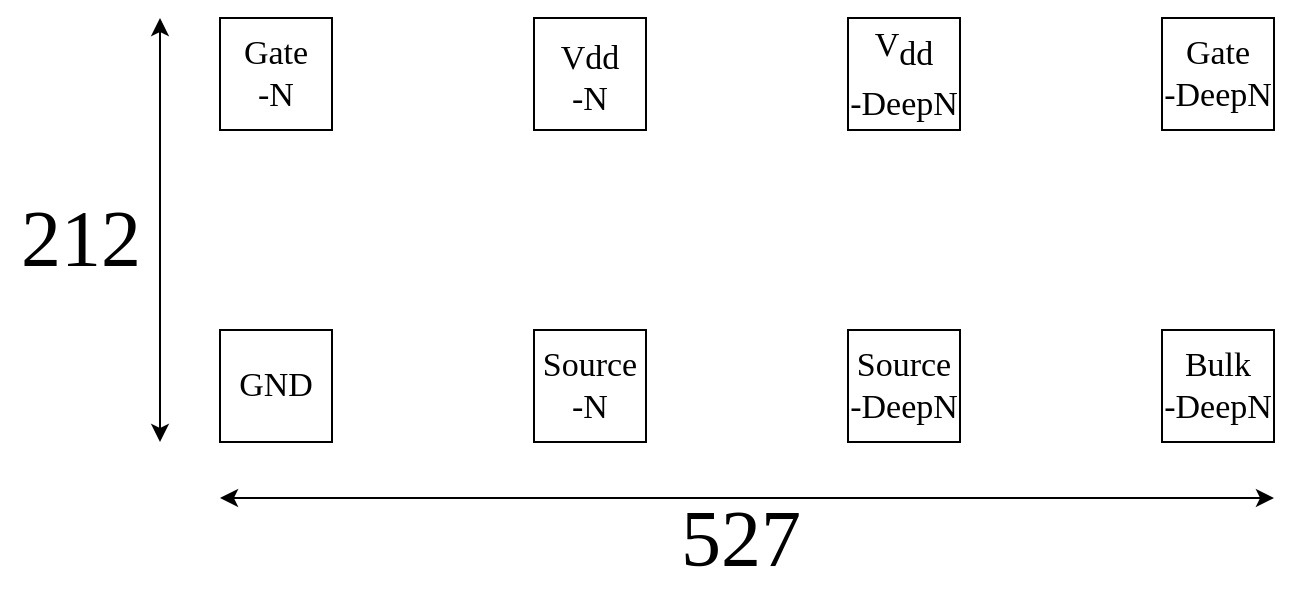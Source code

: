 <mxfile version="22.1.16" type="device">
  <diagram name="ページ1" id="2i0Sk9s0A50K2ItH0VlC">
    <mxGraphModel dx="683" dy="398" grid="1" gridSize="10" guides="1" tooltips="1" connect="1" arrows="1" fold="1" page="1" pageScale="1" pageWidth="1169" pageHeight="827" math="0" shadow="0">
      <root>
        <mxCell id="0" />
        <mxCell id="1" parent="0" />
        <mxCell id="2LnjV61zHKyYzhWALE6f-1" value="Gate&lt;br style=&quot;font-size: 17px;&quot;&gt;-N" style="rounded=0;whiteSpace=wrap;html=1;fontFamily=Times New Roman;fontSize=17;" parent="1" vertex="1">
          <mxGeometry x="200" y="200" width="56" height="56" as="geometry" />
        </mxCell>
        <mxCell id="2LnjV61zHKyYzhWALE6f-2" value="&lt;span style=&quot;font-size: 17px;&quot;&gt;&lt;sub style=&quot;font-size: 17px;&quot;&gt;Vdd&lt;br style=&quot;font-size: 17px;&quot;&gt;&lt;/sub&gt;-N&lt;/span&gt;" style="rounded=0;whiteSpace=wrap;html=1;fontFamily=Times New Roman;fontSize=17;" parent="1" vertex="1">
          <mxGeometry x="357" y="200" width="56" height="56" as="geometry" />
        </mxCell>
        <mxCell id="2LnjV61zHKyYzhWALE6f-3" value="V&lt;sub style=&quot;font-size: 17px;&quot;&gt;dd&lt;br style=&quot;font-size: 17px;&quot;&gt;-DeepN&lt;br style=&quot;font-size: 17px;&quot;&gt;&lt;/sub&gt;" style="rounded=0;whiteSpace=wrap;html=1;fontFamily=Times New Roman;fontSize=17;" parent="1" vertex="1">
          <mxGeometry x="514" y="200" width="56" height="56" as="geometry" />
        </mxCell>
        <mxCell id="2LnjV61zHKyYzhWALE6f-4" value="Gate&lt;br&gt;-DeepN" style="rounded=0;whiteSpace=wrap;html=1;fontFamily=Times New Roman;fontSize=17;" parent="1" vertex="1">
          <mxGeometry x="671" y="200" width="56" height="56" as="geometry" />
        </mxCell>
        <mxCell id="2LnjV61zHKyYzhWALE6f-5" value="GND" style="rounded=0;whiteSpace=wrap;html=1;fontFamily=Times New Roman;fontSize=17;" parent="1" vertex="1">
          <mxGeometry x="200" y="356" width="56" height="56" as="geometry" />
        </mxCell>
        <mxCell id="2LnjV61zHKyYzhWALE6f-6" value="Source&lt;br style=&quot;font-size: 17px;&quot;&gt;-N" style="rounded=0;whiteSpace=wrap;html=1;fontFamily=Times New Roman;fontSize=17;" parent="1" vertex="1">
          <mxGeometry x="357" y="356" width="56" height="56" as="geometry" />
        </mxCell>
        <mxCell id="2LnjV61zHKyYzhWALE6f-7" value="Source&lt;br style=&quot;font-size: 17px;&quot;&gt;-DeepN" style="rounded=0;whiteSpace=wrap;html=1;fontFamily=Times New Roman;fontSize=17;" parent="1" vertex="1">
          <mxGeometry x="514" y="356" width="56" height="56" as="geometry" />
        </mxCell>
        <mxCell id="2LnjV61zHKyYzhWALE6f-8" value="Bulk&lt;br&gt;-DeepN" style="rounded=0;whiteSpace=wrap;html=1;fontFamily=Times New Roman;fontSize=17;" parent="1" vertex="1">
          <mxGeometry x="671" y="356" width="56" height="56" as="geometry" />
        </mxCell>
        <mxCell id="2LnjV61zHKyYzhWALE6f-9" value="" style="endArrow=classic;startArrow=classic;html=1;rounded=0;fontFamily=Times New Roman;fontSize=40;fontColor=default;" parent="1" edge="1">
          <mxGeometry width="50" height="50" relative="1" as="geometry">
            <mxPoint x="200" y="440" as="sourcePoint" />
            <mxPoint x="727" y="440" as="targetPoint" />
          </mxGeometry>
        </mxCell>
        <mxCell id="2LnjV61zHKyYzhWALE6f-10" value="527" style="text;html=1;align=center;verticalAlign=middle;resizable=0;points=[];autosize=1;strokeColor=none;fillColor=none;fontSize=40;fontFamily=Times New Roman;fontColor=default;" parent="1" vertex="1">
          <mxGeometry x="420" y="430" width="80" height="60" as="geometry" />
        </mxCell>
        <mxCell id="2LnjV61zHKyYzhWALE6f-11" value="" style="endArrow=classic;startArrow=classic;html=1;rounded=0;fontFamily=Times New Roman;fontSize=40;fontColor=default;" parent="1" edge="1">
          <mxGeometry width="50" height="50" relative="1" as="geometry">
            <mxPoint x="170" y="412" as="sourcePoint" />
            <mxPoint x="170" y="200" as="targetPoint" />
          </mxGeometry>
        </mxCell>
        <mxCell id="2LnjV61zHKyYzhWALE6f-12" value="212" style="text;html=1;align=center;verticalAlign=middle;resizable=0;points=[];autosize=1;strokeColor=none;fillColor=none;fontSize=40;fontFamily=Times New Roman;fontColor=default;" parent="1" vertex="1">
          <mxGeometry x="90" y="280" width="80" height="60" as="geometry" />
        </mxCell>
      </root>
    </mxGraphModel>
  </diagram>
</mxfile>
